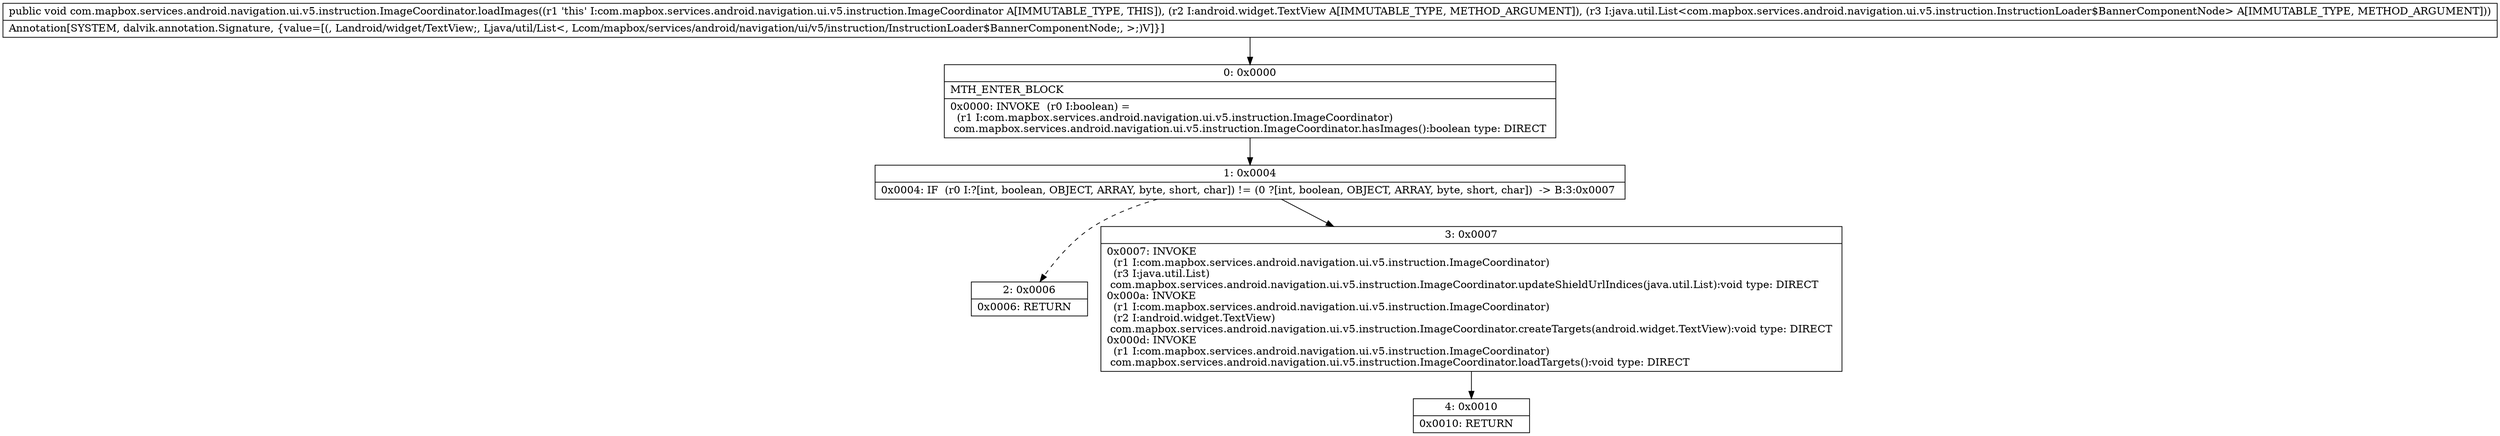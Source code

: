 digraph "CFG forcom.mapbox.services.android.navigation.ui.v5.instruction.ImageCoordinator.loadImages(Landroid\/widget\/TextView;Ljava\/util\/List;)V" {
Node_0 [shape=record,label="{0\:\ 0x0000|MTH_ENTER_BLOCK\l|0x0000: INVOKE  (r0 I:boolean) = \l  (r1 I:com.mapbox.services.android.navigation.ui.v5.instruction.ImageCoordinator)\l com.mapbox.services.android.navigation.ui.v5.instruction.ImageCoordinator.hasImages():boolean type: DIRECT \l}"];
Node_1 [shape=record,label="{1\:\ 0x0004|0x0004: IF  (r0 I:?[int, boolean, OBJECT, ARRAY, byte, short, char]) != (0 ?[int, boolean, OBJECT, ARRAY, byte, short, char])  \-\> B:3:0x0007 \l}"];
Node_2 [shape=record,label="{2\:\ 0x0006|0x0006: RETURN   \l}"];
Node_3 [shape=record,label="{3\:\ 0x0007|0x0007: INVOKE  \l  (r1 I:com.mapbox.services.android.navigation.ui.v5.instruction.ImageCoordinator)\l  (r3 I:java.util.List)\l com.mapbox.services.android.navigation.ui.v5.instruction.ImageCoordinator.updateShieldUrlIndices(java.util.List):void type: DIRECT \l0x000a: INVOKE  \l  (r1 I:com.mapbox.services.android.navigation.ui.v5.instruction.ImageCoordinator)\l  (r2 I:android.widget.TextView)\l com.mapbox.services.android.navigation.ui.v5.instruction.ImageCoordinator.createTargets(android.widget.TextView):void type: DIRECT \l0x000d: INVOKE  \l  (r1 I:com.mapbox.services.android.navigation.ui.v5.instruction.ImageCoordinator)\l com.mapbox.services.android.navigation.ui.v5.instruction.ImageCoordinator.loadTargets():void type: DIRECT \l}"];
Node_4 [shape=record,label="{4\:\ 0x0010|0x0010: RETURN   \l}"];
MethodNode[shape=record,label="{public void com.mapbox.services.android.navigation.ui.v5.instruction.ImageCoordinator.loadImages((r1 'this' I:com.mapbox.services.android.navigation.ui.v5.instruction.ImageCoordinator A[IMMUTABLE_TYPE, THIS]), (r2 I:android.widget.TextView A[IMMUTABLE_TYPE, METHOD_ARGUMENT]), (r3 I:java.util.List\<com.mapbox.services.android.navigation.ui.v5.instruction.InstructionLoader$BannerComponentNode\> A[IMMUTABLE_TYPE, METHOD_ARGUMENT]))  | Annotation[SYSTEM, dalvik.annotation.Signature, \{value=[(, Landroid\/widget\/TextView;, Ljava\/util\/List\<, Lcom\/mapbox\/services\/android\/navigation\/ui\/v5\/instruction\/InstructionLoader$BannerComponentNode;, \>;)V]\}]\l}"];
MethodNode -> Node_0;
Node_0 -> Node_1;
Node_1 -> Node_2[style=dashed];
Node_1 -> Node_3;
Node_3 -> Node_4;
}

